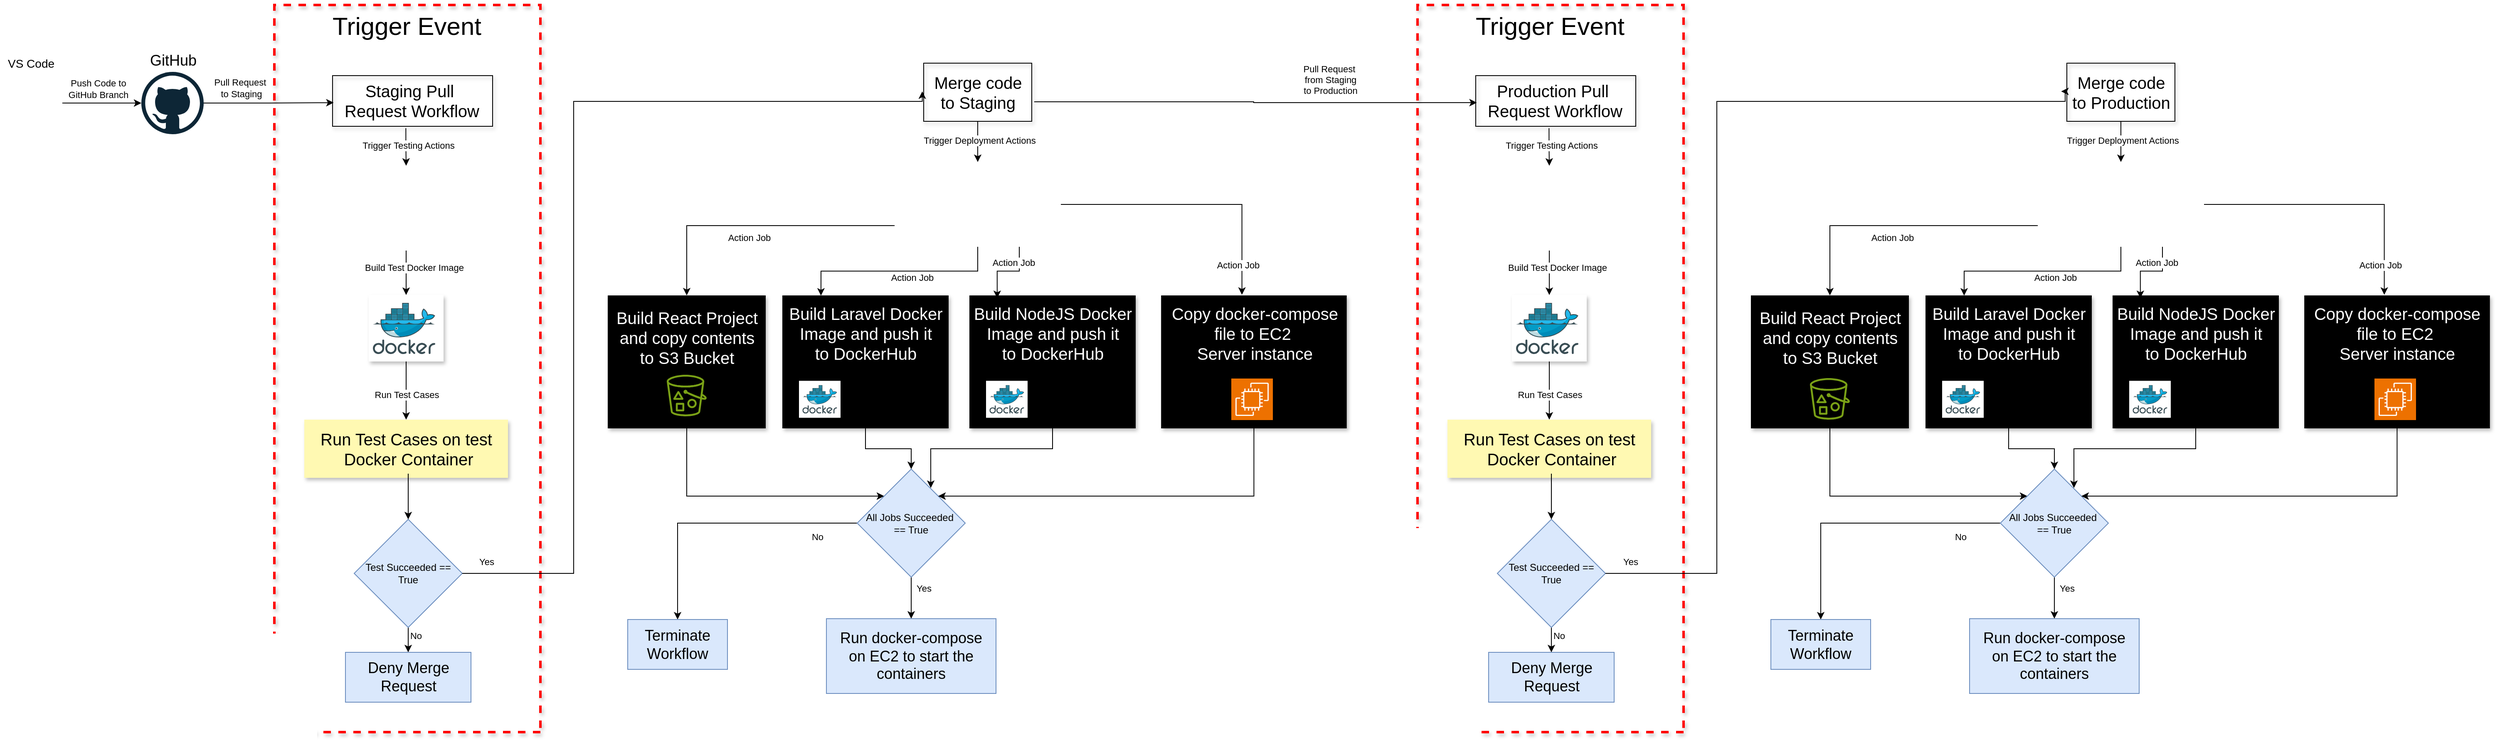 <mxfile version="27.0.6">
  <diagram name="Page-1" id="Oj01_pTs2y09hAbmGGUd">
    <mxGraphModel dx="1743" dy="1370" grid="1" gridSize="10" guides="1" tooltips="1" connect="1" arrows="1" fold="1" page="1" pageScale="1" pageWidth="827" pageHeight="1169" math="0" shadow="0">
      <root>
        <mxCell id="0" />
        <mxCell id="1" parent="0" />
        <mxCell id="J43Ak95sSONfjqw4Iuui-248" value="" style="shape=note;whiteSpace=wrap;html=1;backgroundOutline=1;fontColor=#000000;darkOpacity=0.05;fillColor=none;strokeColor=light-dark(#FF0000,#FFBB1C);fillStyle=solid;direction=west;gradientDirection=north;gradientColor=none;shadow=1;size=0;pointerEvents=1;dashed=1;strokeWidth=3;" vertex="1" parent="1">
          <mxGeometry x="1180" y="50" width="320" height="875" as="geometry" />
        </mxCell>
        <mxCell id="J43Ak95sSONfjqw4Iuui-9" style="edgeStyle=orthogonalEdgeStyle;rounded=0;orthogonalLoop=1;jettySize=auto;html=1;exitX=1;exitY=0.5;exitDx=0;exitDy=0;" edge="1" parent="1" source="J43Ak95sSONfjqw4Iuui-81" target="J43Ak95sSONfjqw4Iuui-331">
          <mxGeometry relative="1" as="geometry">
            <mxPoint x="925" y="168.026" as="sourcePoint" />
            <mxPoint x="1010" y="170" as="targetPoint" />
          </mxGeometry>
        </mxCell>
        <mxCell id="J43Ak95sSONfjqw4Iuui-10" value="Push Code to&lt;div&gt;GitHub Branch&lt;/div&gt;" style="edgeLabel;html=1;align=center;verticalAlign=middle;resizable=0;points=[];labelBackgroundColor=default;" vertex="1" connectable="0" parent="J43Ak95sSONfjqw4Iuui-9">
          <mxGeometry x="-0.103" relative="1" as="geometry">
            <mxPoint y="-17" as="offset" />
          </mxGeometry>
        </mxCell>
        <mxCell id="J43Ak95sSONfjqw4Iuui-88" style="edgeStyle=orthogonalEdgeStyle;rounded=0;orthogonalLoop=1;jettySize=auto;html=1;entryX=0.5;entryY=0;entryDx=0;entryDy=0;exitX=0.464;exitY=1.055;exitDx=0;exitDy=0;exitPerimeter=0;" edge="1" parent="1" source="J43Ak95sSONfjqw4Iuui-107" target="J43Ak95sSONfjqw4Iuui-84">
          <mxGeometry relative="1" as="geometry">
            <mxPoint x="1553" y="220" as="sourcePoint" />
          </mxGeometry>
        </mxCell>
        <mxCell id="J43Ak95sSONfjqw4Iuui-90" value="Trigger Testing Actions" style="edgeLabel;html=1;align=center;verticalAlign=middle;resizable=0;points=[];labelBackgroundColor=default;" vertex="1" connectable="0" parent="J43Ak95sSONfjqw4Iuui-88">
          <mxGeometry x="-0.072" y="2" relative="1" as="geometry">
            <mxPoint as="offset" />
          </mxGeometry>
        </mxCell>
        <mxCell id="J43Ak95sSONfjqw4Iuui-17" style="edgeStyle=orthogonalEdgeStyle;rounded=0;orthogonalLoop=1;jettySize=auto;html=1;entryX=0.007;entryY=0.542;entryDx=0;entryDy=0;entryPerimeter=0;" edge="1" parent="1" source="J43Ak95sSONfjqw4Iuui-331" target="J43Ak95sSONfjqw4Iuui-107">
          <mxGeometry relative="1" as="geometry">
            <mxPoint x="1095" y="168" as="sourcePoint" />
            <mxPoint x="1270" y="168" as="targetPoint" />
          </mxGeometry>
        </mxCell>
        <mxCell id="J43Ak95sSONfjqw4Iuui-18" value="Pull Request&amp;nbsp;&lt;div&gt;to Staging&lt;/div&gt;" style="edgeLabel;html=1;align=center;verticalAlign=middle;resizable=0;points=[];labelBackgroundColor=default;" vertex="1" connectable="0" parent="J43Ak95sSONfjqw4Iuui-17">
          <mxGeometry x="-0.116" relative="1" as="geometry">
            <mxPoint x="-25" y="-18" as="offset" />
          </mxGeometry>
        </mxCell>
        <mxCell id="J43Ak95sSONfjqw4Iuui-81" value="VS Code" style="shape=image;verticalLabelPosition=top;labelBackgroundColor=none;verticalAlign=bottom;aspect=fixed;imageAspect=0;image=https://raw.githubusercontent.com/dhanishgajjar/vscode-icons/master/png/default_dark.png;fontSize=14;labelPosition=center;align=center;" vertex="1" parent="1">
          <mxGeometry x="850" y="130.5" width="75" height="75" as="geometry" />
        </mxCell>
        <mxCell id="J43Ak95sSONfjqw4Iuui-84" value="" style="shape=image;verticalLabelPosition=bottom;labelBackgroundColor=default;verticalAlign=top;aspect=fixed;imageAspect=0;image=https://techworm.net/programming/wp-content/uploads/2018/10/github-actions.jpg;" vertex="1" parent="1">
          <mxGeometry x="1238.5" y="243.45" width="200" height="102" as="geometry" />
        </mxCell>
        <mxCell id="J43Ak95sSONfjqw4Iuui-92" value="" style="group" vertex="1" connectable="0" parent="1">
          <mxGeometry x="1293.5" y="399" width="90" height="80" as="geometry" />
        </mxCell>
        <mxCell id="J43Ak95sSONfjqw4Iuui-91" value="" style="shape=note;whiteSpace=wrap;html=1;backgroundOutline=1;fontColor=#000000;darkOpacity=0.05;fillColor=light-dark(#FFFFFF,#FFFFFF);strokeColor=none;fillStyle=solid;direction=west;gradientDirection=north;gradientColor=none;shadow=1;size=0;pointerEvents=1;" vertex="1" parent="J43Ak95sSONfjqw4Iuui-92">
          <mxGeometry width="90" height="80" as="geometry" />
        </mxCell>
        <mxCell id="J43Ak95sSONfjqw4Iuui-86" value="" style="image;sketch=0;aspect=fixed;html=1;points=[];align=center;fontSize=12;image=img/lib/mscae/Docker.svg;" vertex="1" parent="J43Ak95sSONfjqw4Iuui-92">
          <mxGeometry x="5.0" y="9.5" width="75" height="61.5" as="geometry" />
        </mxCell>
        <mxCell id="J43Ak95sSONfjqw4Iuui-93" style="edgeStyle=orthogonalEdgeStyle;rounded=0;orthogonalLoop=1;jettySize=auto;html=1;entryX=0.5;entryY=1;entryDx=0;entryDy=0;entryPerimeter=0;" edge="1" parent="1" source="J43Ak95sSONfjqw4Iuui-84" target="J43Ak95sSONfjqw4Iuui-91">
          <mxGeometry relative="1" as="geometry" />
        </mxCell>
        <mxCell id="J43Ak95sSONfjqw4Iuui-94" value="Build Test Docker Image" style="edgeLabel;html=1;align=center;verticalAlign=middle;resizable=0;points=[];labelBackgroundColor=default;" vertex="1" connectable="0" parent="J43Ak95sSONfjqw4Iuui-93">
          <mxGeometry x="-0.251" y="-2" relative="1" as="geometry">
            <mxPoint x="11" as="offset" />
          </mxGeometry>
        </mxCell>
        <mxCell id="J43Ak95sSONfjqw4Iuui-97" value="" style="group" vertex="1" connectable="0" parent="1">
          <mxGeometry x="1216" y="549" width="245" height="70" as="geometry" />
        </mxCell>
        <mxCell id="J43Ak95sSONfjqw4Iuui-95" value="" style="shape=note;whiteSpace=wrap;html=1;backgroundOutline=1;fontColor=#000000;darkOpacity=0.05;fillColor=light-dark(#FFF9B2,#000000);strokeColor=none;fillStyle=solid;direction=west;gradientDirection=north;gradientColor=none;shadow=1;size=0;pointerEvents=1;" vertex="1" parent="J43Ak95sSONfjqw4Iuui-97">
          <mxGeometry width="245" height="70" as="geometry" />
        </mxCell>
        <mxCell id="J43Ak95sSONfjqw4Iuui-96" value="&lt;span style=&quot;font-size: 20px;&quot;&gt;Run Test Cases o&lt;/span&gt;&lt;span style=&quot;font-size: 20px; background-color: transparent; color: light-dark(rgb(0, 0, 0), rgb(255, 255, 255));&quot;&gt;n test&amp;nbsp;&lt;/span&gt;&lt;div&gt;&lt;span style=&quot;font-size: 20px; background-color: transparent; color: light-dark(rgb(0, 0, 0), rgb(255, 255, 255));&quot;&gt;Docker Container&lt;/span&gt;&lt;/div&gt;" style="text;html=1;align=center;verticalAlign=middle;resizable=0;points=[];autosize=1;strokeColor=none;fillColor=none;" vertex="1" parent="J43Ak95sSONfjqw4Iuui-97">
          <mxGeometry x="5" y="5" width="240" height="60" as="geometry" />
        </mxCell>
        <mxCell id="J43Ak95sSONfjqw4Iuui-99" style="edgeStyle=orthogonalEdgeStyle;rounded=0;orthogonalLoop=1;jettySize=auto;html=1;exitX=0;exitY=0;exitDx=45;exitDy=0;exitPerimeter=0;entryX=0.5;entryY=1;entryDx=0;entryDy=0;entryPerimeter=0;" edge="1" parent="1" source="J43Ak95sSONfjqw4Iuui-91" target="J43Ak95sSONfjqw4Iuui-95">
          <mxGeometry relative="1" as="geometry" />
        </mxCell>
        <mxCell id="J43Ak95sSONfjqw4Iuui-100" value="Run Test Cases" style="edgeLabel;html=1;align=center;verticalAlign=middle;resizable=0;points=[];labelBackgroundColor=default;" vertex="1" connectable="0" parent="J43Ak95sSONfjqw4Iuui-99">
          <mxGeometry x="-0.179" y="-1" relative="1" as="geometry">
            <mxPoint x="1" y="11" as="offset" />
          </mxGeometry>
        </mxCell>
        <mxCell id="J43Ak95sSONfjqw4Iuui-111" value="" style="edgeStyle=orthogonalEdgeStyle;rounded=0;orthogonalLoop=1;jettySize=auto;html=1;" edge="1" parent="1" source="J43Ak95sSONfjqw4Iuui-101" target="J43Ak95sSONfjqw4Iuui-110">
          <mxGeometry relative="1" as="geometry" />
        </mxCell>
        <mxCell id="J43Ak95sSONfjqw4Iuui-112" value="No" style="edgeLabel;html=1;align=center;verticalAlign=middle;resizable=0;points=[];" vertex="1" connectable="0" parent="J43Ak95sSONfjqw4Iuui-111">
          <mxGeometry x="-0.028" y="1" relative="1" as="geometry">
            <mxPoint x="10" y="-6" as="offset" />
          </mxGeometry>
        </mxCell>
        <mxCell id="J43Ak95sSONfjqw4Iuui-101" value="&lt;font style=&quot;font-size: 12px;&quot;&gt;Test Succeeded == True&lt;/font&gt;" style="rhombus;whiteSpace=wrap;html=1;fillColor=#dae8fc;strokeColor=#6c8ebf;" vertex="1" parent="1">
          <mxGeometry x="1276.0" y="669" width="130" height="130" as="geometry" />
        </mxCell>
        <mxCell id="J43Ak95sSONfjqw4Iuui-104" value="" style="group" vertex="1" connectable="0" parent="1">
          <mxGeometry x="1961" y="120" width="130" height="70" as="geometry" />
        </mxCell>
        <mxCell id="J43Ak95sSONfjqw4Iuui-14" value="" style="shape=note;whiteSpace=wrap;html=1;backgroundOutline=1;darkOpacity=0.05;fillStyle=solid;direction=west;gradientDirection=north;shadow=1;size=0;pointerEvents=1;fillColor=none;" vertex="1" parent="J43Ak95sSONfjqw4Iuui-104">
          <mxGeometry width="130" height="70" as="geometry" />
        </mxCell>
        <mxCell id="J43Ak95sSONfjqw4Iuui-16" value="&lt;font style=&quot;font-size: 20px;&quot;&gt;Merge code&lt;/font&gt;&lt;div&gt;&lt;font style=&quot;font-size: 20px;&quot;&gt;to Staging&lt;/font&gt;&lt;/div&gt;" style="text;html=1;align=center;verticalAlign=middle;resizable=0;points=[];autosize=1;strokeColor=none;fillColor=none;" vertex="1" parent="J43Ak95sSONfjqw4Iuui-104">
          <mxGeometry y="5" width="130" height="60" as="geometry" />
        </mxCell>
        <mxCell id="J43Ak95sSONfjqw4Iuui-108" value="" style="group" vertex="1" connectable="0" parent="1">
          <mxGeometry x="1250" y="135.01" width="192.5" height="60.99" as="geometry" />
        </mxCell>
        <mxCell id="J43Ak95sSONfjqw4Iuui-106" value="" style="shape=note;whiteSpace=wrap;html=1;backgroundOutline=1;darkOpacity=0.05;fillStyle=solid;direction=west;gradientDirection=north;shadow=1;size=0;pointerEvents=1;fillColor=none;" vertex="1" parent="J43Ak95sSONfjqw4Iuui-108">
          <mxGeometry width="192.5" height="60.99" as="geometry" />
        </mxCell>
        <mxCell id="J43Ak95sSONfjqw4Iuui-107" value="&lt;span style=&quot;font-size: 20px;&quot;&gt;Staging Pull&amp;nbsp;&lt;/span&gt;&lt;div&gt;&lt;span style=&quot;font-size: 20px;&quot;&gt;Request&amp;nbsp;&lt;/span&gt;&lt;span style=&quot;font-size: 20px; background-color: transparent; color: light-dark(rgb(0, 0, 0), rgb(255, 255, 255));&quot;&gt;Workflow&lt;/span&gt;&lt;/div&gt;" style="text;html=1;align=center;verticalAlign=middle;resizable=0;points=[];autosize=1;strokeColor=none;fillColor=none;" vertex="1" parent="J43Ak95sSONfjqw4Iuui-108">
          <mxGeometry y="2.842e-14" width="190" height="60" as="geometry" />
        </mxCell>
        <mxCell id="J43Ak95sSONfjqw4Iuui-109" style="edgeStyle=orthogonalEdgeStyle;rounded=0;orthogonalLoop=1;jettySize=auto;html=1;entryX=0.5;entryY=0;entryDx=0;entryDy=0;" edge="1" parent="1" source="J43Ak95sSONfjqw4Iuui-96" target="J43Ak95sSONfjqw4Iuui-101">
          <mxGeometry relative="1" as="geometry" />
        </mxCell>
        <mxCell id="J43Ak95sSONfjqw4Iuui-110" value="&lt;font style=&quot;font-size: 18px;&quot;&gt;Deny Merge Request&lt;/font&gt;" style="whiteSpace=wrap;html=1;fillColor=#dae8fc;strokeColor=#6c8ebf;" vertex="1" parent="1">
          <mxGeometry x="1265.5" y="829" width="151" height="60" as="geometry" />
        </mxCell>
        <mxCell id="J43Ak95sSONfjqw4Iuui-113" style="edgeStyle=orthogonalEdgeStyle;rounded=0;orthogonalLoop=1;jettySize=auto;html=1;exitX=1;exitY=0.5;exitDx=0;exitDy=0;entryX=-0.013;entryY=0.483;entryDx=0;entryDy=0;entryPerimeter=0;" edge="1" parent="1" source="J43Ak95sSONfjqw4Iuui-101" target="J43Ak95sSONfjqw4Iuui-16">
          <mxGeometry relative="1" as="geometry">
            <mxPoint x="1670" y="162" as="targetPoint" />
            <Array as="points">
              <mxPoint x="1540" y="734" />
              <mxPoint x="1540" y="166" />
              <mxPoint x="1959" y="166" />
            </Array>
          </mxGeometry>
        </mxCell>
        <mxCell id="J43Ak95sSONfjqw4Iuui-114" value="Yes" style="edgeLabel;html=1;align=center;verticalAlign=middle;resizable=0;points=[];" vertex="1" connectable="0" parent="J43Ak95sSONfjqw4Iuui-113">
          <mxGeometry x="-0.873" relative="1" as="geometry">
            <mxPoint x="-43" y="-14" as="offset" />
          </mxGeometry>
        </mxCell>
        <mxCell id="J43Ak95sSONfjqw4Iuui-132" style="edgeStyle=orthogonalEdgeStyle;rounded=0;orthogonalLoop=1;jettySize=auto;html=1;exitX=0.5;exitY=1;exitDx=0;exitDy=0;entryX=0.245;entryY=0.003;entryDx=0;entryDy=0;entryPerimeter=0;" edge="1" parent="1" source="J43Ak95sSONfjqw4Iuui-115" target="J43Ak95sSONfjqw4Iuui-130">
          <mxGeometry relative="1" as="geometry">
            <mxPoint x="1841" y="379.5" as="targetPoint" />
          </mxGeometry>
        </mxCell>
        <mxCell id="J43Ak95sSONfjqw4Iuui-134" value="Action Job" style="edgeLabel;html=1;align=center;verticalAlign=middle;resizable=0;points=[];" vertex="1" connectable="0" parent="J43Ak95sSONfjqw4Iuui-132">
          <mxGeometry x="-0.467" y="2" relative="1" as="geometry">
            <mxPoint x="-43" y="5" as="offset" />
          </mxGeometry>
        </mxCell>
        <mxCell id="J43Ak95sSONfjqw4Iuui-151" style="edgeStyle=orthogonalEdgeStyle;rounded=0;orthogonalLoop=1;jettySize=auto;html=1;exitX=1;exitY=0.5;exitDx=0;exitDy=0;entryX=0.431;entryY=-0.008;entryDx=0;entryDy=0;entryPerimeter=0;" edge="1" parent="1" source="J43Ak95sSONfjqw4Iuui-115" target="J43Ak95sSONfjqw4Iuui-149">
          <mxGeometry relative="1" as="geometry">
            <mxPoint x="2321" y="379.5" as="targetPoint" />
          </mxGeometry>
        </mxCell>
        <mxCell id="J43Ak95sSONfjqw4Iuui-155" value="Action Job" style="edgeLabel;html=1;align=center;verticalAlign=middle;resizable=0;points=[];" vertex="1" connectable="0" parent="J43Ak95sSONfjqw4Iuui-151">
          <mxGeometry x="0.731" relative="1" as="geometry">
            <mxPoint x="-5" y="8" as="offset" />
          </mxGeometry>
        </mxCell>
        <mxCell id="J43Ak95sSONfjqw4Iuui-115" value="" style="shape=image;verticalLabelPosition=bottom;labelBackgroundColor=default;verticalAlign=top;aspect=fixed;imageAspect=0;image=https://techworm.net/programming/wp-content/uploads/2018/10/github-actions.jpg;" vertex="1" parent="1">
          <mxGeometry x="1926" y="238.95" width="200" height="102" as="geometry" />
        </mxCell>
        <mxCell id="J43Ak95sSONfjqw4Iuui-116" style="edgeStyle=orthogonalEdgeStyle;rounded=0;orthogonalLoop=1;jettySize=auto;html=1;entryX=0.5;entryY=0;entryDx=0;entryDy=0;exitX=0;exitY=0;exitDx=65;exitDy=0;exitPerimeter=0;" edge="1" parent="1" source="J43Ak95sSONfjqw4Iuui-14" target="J43Ak95sSONfjqw4Iuui-115">
          <mxGeometry relative="1" as="geometry">
            <mxPoint x="1545" y="203.5" as="sourcePoint" />
            <mxPoint x="1546" y="248.5" as="targetPoint" />
          </mxGeometry>
        </mxCell>
        <mxCell id="J43Ak95sSONfjqw4Iuui-117" value="Trigger Deployment Actions" style="edgeLabel;html=1;align=center;verticalAlign=middle;resizable=0;points=[];labelBackgroundColor=default;" vertex="1" connectable="0" parent="J43Ak95sSONfjqw4Iuui-116">
          <mxGeometry x="-0.072" y="2" relative="1" as="geometry">
            <mxPoint as="offset" />
          </mxGeometry>
        </mxCell>
        <mxCell id="J43Ak95sSONfjqw4Iuui-163" style="edgeStyle=orthogonalEdgeStyle;rounded=0;orthogonalLoop=1;jettySize=auto;html=1;exitX=0;exitY=0;exitDx=95;exitDy=0;exitPerimeter=0;entryX=0;entryY=0;entryDx=0;entryDy=0;" edge="1" parent="1" source="J43Ak95sSONfjqw4Iuui-122" target="J43Ak95sSONfjqw4Iuui-158">
          <mxGeometry relative="1" as="geometry">
            <mxPoint x="1649.5" y="569.5" as="sourcePoint" />
            <mxPoint x="1887.0" y="651" as="targetPoint" />
            <Array as="points">
              <mxPoint x="1676" y="641.5" />
            </Array>
          </mxGeometry>
        </mxCell>
        <mxCell id="J43Ak95sSONfjqw4Iuui-122" value="" style="shape=note;whiteSpace=wrap;html=1;backgroundOutline=1;fontColor=#000000;darkOpacity=0.05;fillColor=light-dark(#000000,#000000);strokeColor=none;fillStyle=solid;direction=west;gradientDirection=north;gradientColor=none;shadow=1;size=0;pointerEvents=1;" vertex="1" parent="1">
          <mxGeometry x="1581" y="399.5" width="190" height="160" as="geometry" />
        </mxCell>
        <mxCell id="J43Ak95sSONfjqw4Iuui-123" value="&lt;span style=&quot;font-size: 20px;&quot;&gt;Build React Project&lt;/span&gt;&lt;div&gt;&lt;span style=&quot;font-size: 20px;&quot;&gt;and copy contents&lt;/span&gt;&lt;/div&gt;&lt;div&gt;&lt;span style=&quot;font-size: 20px;&quot;&gt;to S3 Bucket&lt;/span&gt;&lt;/div&gt;" style="text;html=1;align=center;verticalAlign=middle;resizable=0;points=[];autosize=1;strokeColor=none;fillColor=none;fontColor=light-dark(#FFFFFF,#FFFFFF);" vertex="1" parent="1">
          <mxGeometry x="1581.001" y="405" width="190" height="90" as="geometry" />
        </mxCell>
        <mxCell id="J43Ak95sSONfjqw4Iuui-126" style="edgeStyle=orthogonalEdgeStyle;rounded=0;orthogonalLoop=1;jettySize=auto;html=1;exitX=0;exitY=0.75;exitDx=0;exitDy=0;entryX=0.5;entryY=1;entryDx=0;entryDy=0;entryPerimeter=0;" edge="1" parent="1" source="J43Ak95sSONfjqw4Iuui-115" target="J43Ak95sSONfjqw4Iuui-122">
          <mxGeometry relative="1" as="geometry" />
        </mxCell>
        <mxCell id="J43Ak95sSONfjqw4Iuui-127" value="Action Job" style="edgeLabel;html=1;align=center;verticalAlign=middle;resizable=0;points=[];" vertex="1" connectable="0" parent="J43Ak95sSONfjqw4Iuui-126">
          <mxGeometry x="0.233" y="3" relative="1" as="geometry">
            <mxPoint x="31" y="11" as="offset" />
          </mxGeometry>
        </mxCell>
        <mxCell id="J43Ak95sSONfjqw4Iuui-133" value="" style="group" vertex="1" connectable="0" parent="1">
          <mxGeometry x="1786.001" y="399.5" width="210" height="160" as="geometry" />
        </mxCell>
        <mxCell id="J43Ak95sSONfjqw4Iuui-128" value="" style="shape=note;whiteSpace=wrap;html=1;backgroundOutline=1;fontColor=#000000;darkOpacity=0.05;fillColor=light-dark(#000000,#000000);strokeColor=none;fillStyle=solid;direction=west;gradientDirection=north;gradientColor=none;shadow=1;size=0;pointerEvents=1;" vertex="1" parent="J43Ak95sSONfjqw4Iuui-133">
          <mxGeometry x="4.999" width="200" height="160" as="geometry" />
        </mxCell>
        <mxCell id="J43Ak95sSONfjqw4Iuui-129" value="" style="group;aspect=fixed;" vertex="1" connectable="0" parent="J43Ak95sSONfjqw4Iuui-133">
          <mxGeometry x="24.999" y="102.78" width="50" height="44.44" as="geometry" />
        </mxCell>
        <mxCell id="J43Ak95sSONfjqw4Iuui-119" value="" style="shape=note;whiteSpace=wrap;html=1;backgroundOutline=1;fontColor=#000000;darkOpacity=0.05;fillColor=light-dark(#FFFFFF,#FFFFFF);strokeColor=none;fillStyle=solid;direction=west;gradientDirection=north;gradientColor=none;shadow=1;size=0;pointerEvents=1;aspect=fixed;" vertex="1" parent="J43Ak95sSONfjqw4Iuui-129">
          <mxGeometry width="49.998" height="44.44" as="geometry" />
        </mxCell>
        <mxCell id="J43Ak95sSONfjqw4Iuui-120" value="" style="image;sketch=0;aspect=fixed;html=1;points=[];align=center;fontSize=12;image=img/lib/mscae/Docker.svg;" vertex="1" parent="J43Ak95sSONfjqw4Iuui-129">
          <mxGeometry x="4.167" y="5.141" width="41.665" height="34.165" as="geometry" />
        </mxCell>
        <mxCell id="J43Ak95sSONfjqw4Iuui-130" value="&lt;span style=&quot;font-size: 20px;&quot;&gt;Build Laravel Docker&lt;/span&gt;&lt;div&gt;&lt;span style=&quot;font-size: 20px;&quot;&gt;Image and push it&lt;/span&gt;&lt;/div&gt;&lt;div&gt;&lt;span style=&quot;font-size: 20px;&quot;&gt;to DockerHub&lt;/span&gt;&lt;/div&gt;" style="text;html=1;align=center;verticalAlign=middle;resizable=0;points=[];autosize=1;strokeColor=none;fillColor=none;fontColor=light-dark(#FFFFFF,#FFFFFF);" vertex="1" parent="J43Ak95sSONfjqw4Iuui-133">
          <mxGeometry width="210" height="90" as="geometry" />
        </mxCell>
        <mxCell id="J43Ak95sSONfjqw4Iuui-131" value="" style="shape=image;verticalLabelPosition=bottom;labelBackgroundColor=default;verticalAlign=top;aspect=fixed;imageAspect=0;image=https://i.morioh.com/200611/8875019c.jpg;" vertex="1" parent="J43Ak95sSONfjqw4Iuui-133">
          <mxGeometry x="114.999" y="105.59" width="75" height="41.63" as="geometry" />
        </mxCell>
        <mxCell id="J43Ak95sSONfjqw4Iuui-135" value="" style="group" vertex="1" connectable="0" parent="1">
          <mxGeometry x="2011.001" y="399.5" width="210" height="160" as="geometry" />
        </mxCell>
        <mxCell id="J43Ak95sSONfjqw4Iuui-136" value="" style="shape=note;whiteSpace=wrap;html=1;backgroundOutline=1;fontColor=#000000;darkOpacity=0.05;fillColor=light-dark(#000000,#000000);strokeColor=none;fillStyle=solid;direction=west;gradientDirection=north;gradientColor=none;shadow=1;size=0;pointerEvents=1;" vertex="1" parent="J43Ak95sSONfjqw4Iuui-135">
          <mxGeometry x="4.999" width="200" height="160" as="geometry" />
        </mxCell>
        <mxCell id="J43Ak95sSONfjqw4Iuui-137" value="" style="group;aspect=fixed;" vertex="1" connectable="0" parent="J43Ak95sSONfjqw4Iuui-135">
          <mxGeometry x="24.999" y="102.78" width="50" height="44.44" as="geometry" />
        </mxCell>
        <mxCell id="J43Ak95sSONfjqw4Iuui-138" value="" style="shape=note;whiteSpace=wrap;html=1;backgroundOutline=1;fontColor=#000000;darkOpacity=0.05;fillColor=light-dark(#FFFFFF,#FFFFFF);strokeColor=none;fillStyle=solid;direction=west;gradientDirection=north;gradientColor=none;shadow=1;size=0;pointerEvents=1;aspect=fixed;" vertex="1" parent="J43Ak95sSONfjqw4Iuui-137">
          <mxGeometry width="49.998" height="44.44" as="geometry" />
        </mxCell>
        <mxCell id="J43Ak95sSONfjqw4Iuui-139" value="" style="image;sketch=0;aspect=fixed;html=1;points=[];align=center;fontSize=12;image=img/lib/mscae/Docker.svg;" vertex="1" parent="J43Ak95sSONfjqw4Iuui-137">
          <mxGeometry x="4.167" y="5.141" width="41.665" height="34.165" as="geometry" />
        </mxCell>
        <mxCell id="J43Ak95sSONfjqw4Iuui-140" value="&lt;span style=&quot;font-size: 20px;&quot;&gt;Build NodeJS Docker&lt;/span&gt;&lt;div&gt;&lt;span style=&quot;font-size: 20px;&quot;&gt;Image and push it&lt;/span&gt;&lt;/div&gt;&lt;div&gt;&lt;span style=&quot;font-size: 20px;&quot;&gt;to DockerHub&lt;/span&gt;&lt;/div&gt;" style="text;html=1;align=center;verticalAlign=middle;resizable=0;points=[];autosize=1;strokeColor=none;fillColor=none;fontColor=light-dark(#FFFFFF,#FFFFFF);" vertex="1" parent="J43Ak95sSONfjqw4Iuui-135">
          <mxGeometry width="210" height="90" as="geometry" />
        </mxCell>
        <mxCell id="J43Ak95sSONfjqw4Iuui-141" value="" style="shape=image;verticalLabelPosition=bottom;labelBackgroundColor=default;verticalAlign=top;aspect=fixed;imageAspect=0;image=https://i.morioh.com/200611/8875019c.jpg;" vertex="1" parent="J43Ak95sSONfjqw4Iuui-135">
          <mxGeometry x="114.999" y="105.59" width="75" height="41.63" as="geometry" />
        </mxCell>
        <mxCell id="J43Ak95sSONfjqw4Iuui-142" style="edgeStyle=orthogonalEdgeStyle;rounded=0;orthogonalLoop=1;jettySize=auto;html=1;exitX=0.75;exitY=1;exitDx=0;exitDy=0;entryX=0.183;entryY=0.036;entryDx=0;entryDy=0;entryPerimeter=0;" edge="1" parent="1" source="J43Ak95sSONfjqw4Iuui-115" target="J43Ak95sSONfjqw4Iuui-140">
          <mxGeometry relative="1" as="geometry" />
        </mxCell>
        <mxCell id="J43Ak95sSONfjqw4Iuui-143" value="Action Job" style="edgeLabel;html=1;align=center;verticalAlign=middle;resizable=0;points=[];" vertex="1" connectable="0" parent="J43Ak95sSONfjqw4Iuui-142">
          <mxGeometry x="-0.251" y="1" relative="1" as="geometry">
            <mxPoint x="-4" y="-12" as="offset" />
          </mxGeometry>
        </mxCell>
        <mxCell id="J43Ak95sSONfjqw4Iuui-144" value="" style="group" vertex="1" connectable="0" parent="1">
          <mxGeometry x="2241" y="399.5" width="240" height="160" as="geometry" />
        </mxCell>
        <mxCell id="J43Ak95sSONfjqw4Iuui-145" value="" style="shape=note;whiteSpace=wrap;html=1;backgroundOutline=1;fontColor=#000000;darkOpacity=0.05;fillColor=light-dark(#000000,#000000);strokeColor=none;fillStyle=solid;direction=west;gradientDirection=north;gradientColor=none;shadow=1;size=0;pointerEvents=1;" vertex="1" parent="J43Ak95sSONfjqw4Iuui-144">
          <mxGeometry x="5.58" width="223.256" height="160" as="geometry" />
        </mxCell>
        <mxCell id="J43Ak95sSONfjqw4Iuui-149" value="&lt;span style=&quot;font-size: 20px;&quot;&gt;Copy docker-compose&lt;/span&gt;&lt;div&gt;&lt;span style=&quot;font-size: 20px;&quot;&gt;file to EC2&amp;nbsp;&lt;/span&gt;&lt;/div&gt;&lt;div&gt;&lt;span style=&quot;font-size: 20px;&quot;&gt;Server instance&lt;/span&gt;&lt;/div&gt;" style="text;html=1;align=center;verticalAlign=middle;resizable=0;points=[];autosize=1;strokeColor=none;fillColor=none;fontColor=light-dark(#FFFFFF,#FFFFFF);" vertex="1" parent="J43Ak95sSONfjqw4Iuui-144">
          <mxGeometry x="7.999" width="220" height="90" as="geometry" />
        </mxCell>
        <mxCell id="J43Ak95sSONfjqw4Iuui-152" value="" style="sketch=0;points=[[0,0,0],[0.25,0,0],[0.5,0,0],[0.75,0,0],[1,0,0],[0,1,0],[0.25,1,0],[0.5,1,0],[0.75,1,0],[1,1,0],[0,0.25,0],[0,0.5,0],[0,0.75,0],[1,0.25,0],[1,0.5,0],[1,0.75,0]];outlineConnect=0;fontColor=#232F3E;fillColor=#ED7100;strokeColor=#ffffff;dashed=0;verticalLabelPosition=bottom;verticalAlign=top;align=center;html=1;fontSize=12;fontStyle=0;aspect=fixed;shape=mxgraph.aws4.resourceIcon;resIcon=mxgraph.aws4.ec2;" vertex="1" parent="J43Ak95sSONfjqw4Iuui-144">
          <mxGeometry x="90" y="100" width="50" height="50" as="geometry" />
        </mxCell>
        <mxCell id="J43Ak95sSONfjqw4Iuui-167" value="" style="edgeStyle=orthogonalEdgeStyle;rounded=0;orthogonalLoop=1;jettySize=auto;html=1;" edge="1" parent="1" source="J43Ak95sSONfjqw4Iuui-158" target="J43Ak95sSONfjqw4Iuui-166">
          <mxGeometry relative="1" as="geometry" />
        </mxCell>
        <mxCell id="J43Ak95sSONfjqw4Iuui-168" value="Yes" style="edgeLabel;html=1;align=center;verticalAlign=middle;resizable=0;points=[];" vertex="1" connectable="0" parent="J43Ak95sSONfjqw4Iuui-167">
          <mxGeometry x="-0.378" y="-3" relative="1" as="geometry">
            <mxPoint x="18" y="-2" as="offset" />
          </mxGeometry>
        </mxCell>
        <mxCell id="J43Ak95sSONfjqw4Iuui-170" value="" style="edgeStyle=orthogonalEdgeStyle;rounded=0;orthogonalLoop=1;jettySize=auto;html=1;" edge="1" parent="1" source="J43Ak95sSONfjqw4Iuui-158" target="J43Ak95sSONfjqw4Iuui-169">
          <mxGeometry relative="1" as="geometry" />
        </mxCell>
        <mxCell id="J43Ak95sSONfjqw4Iuui-171" value="No" style="edgeLabel;html=1;align=center;verticalAlign=middle;resizable=0;points=[];" vertex="1" connectable="0" parent="J43Ak95sSONfjqw4Iuui-170">
          <mxGeometry x="-0.129" y="-3" relative="1" as="geometry">
            <mxPoint x="96" y="19" as="offset" />
          </mxGeometry>
        </mxCell>
        <mxCell id="J43Ak95sSONfjqw4Iuui-158" value="&lt;font style=&quot;font-size: 12px;&quot;&gt;All Jobs Succeeded&amp;nbsp;&lt;/font&gt;&lt;div&gt;&lt;font style=&quot;font-size: 12px;&quot;&gt;== True&lt;/font&gt;&lt;/div&gt;" style="rhombus;whiteSpace=wrap;html=1;fillColor=#dae8fc;strokeColor=#6c8ebf;" vertex="1" parent="1">
          <mxGeometry x="1881.0" y="608.5" width="130" height="130" as="geometry" />
        </mxCell>
        <mxCell id="J43Ak95sSONfjqw4Iuui-159" style="edgeStyle=orthogonalEdgeStyle;rounded=0;orthogonalLoop=1;jettySize=auto;html=1;exitX=0;exitY=0;exitDx=111.628;exitDy=0;exitPerimeter=0;entryX=1;entryY=0;entryDx=0;entryDy=0;" edge="1" parent="1" source="J43Ak95sSONfjqw4Iuui-145" target="J43Ak95sSONfjqw4Iuui-158">
          <mxGeometry relative="1" as="geometry">
            <Array as="points">
              <mxPoint x="2358" y="641.5" />
            </Array>
          </mxGeometry>
        </mxCell>
        <mxCell id="J43Ak95sSONfjqw4Iuui-160" style="edgeStyle=orthogonalEdgeStyle;rounded=0;orthogonalLoop=1;jettySize=auto;html=1;exitX=0;exitY=0;exitDx=100;exitDy=0;exitPerimeter=0;entryX=0.681;entryY=0.175;entryDx=0;entryDy=0;entryPerimeter=0;" edge="1" parent="1" source="J43Ak95sSONfjqw4Iuui-136" target="J43Ak95sSONfjqw4Iuui-158">
          <mxGeometry relative="1" as="geometry" />
        </mxCell>
        <mxCell id="J43Ak95sSONfjqw4Iuui-161" style="edgeStyle=orthogonalEdgeStyle;rounded=0;orthogonalLoop=1;jettySize=auto;html=1;exitX=0;exitY=0;exitDx=100;exitDy=0;exitPerimeter=0;entryX=0.5;entryY=0;entryDx=0;entryDy=0;" edge="1" parent="1" source="J43Ak95sSONfjqw4Iuui-128" target="J43Ak95sSONfjqw4Iuui-158">
          <mxGeometry relative="1" as="geometry" />
        </mxCell>
        <mxCell id="J43Ak95sSONfjqw4Iuui-166" value="&lt;font style=&quot;font-size: 18px;&quot;&gt;Run docker-compose&lt;/font&gt;&lt;div&gt;&lt;font style=&quot;font-size: 18px;&quot;&gt;on EC2 to start the&lt;/font&gt;&lt;/div&gt;&lt;div&gt;&lt;font style=&quot;font-size: 18px;&quot;&gt;containers&lt;/font&gt;&lt;/div&gt;" style="whiteSpace=wrap;html=1;fillColor=#dae8fc;strokeColor=#6c8ebf;" vertex="1" parent="1">
          <mxGeometry x="1844" y="788.5" width="204" height="90" as="geometry" />
        </mxCell>
        <mxCell id="J43Ak95sSONfjqw4Iuui-169" value="&lt;font style=&quot;font-size: 18px;&quot;&gt;Terminate Workflow&lt;/font&gt;" style="rounded=1;whiteSpace=wrap;html=1;fillColor=#dae8fc;strokeColor=#6c8ebf;arcSize=0;" vertex="1" parent="1">
          <mxGeometry x="1605.0" y="789.5" width="120" height="60" as="geometry" />
        </mxCell>
        <mxCell id="J43Ak95sSONfjqw4Iuui-252" value="&lt;font style=&quot;font-size: 30px;&quot;&gt;Trigger Event&lt;/font&gt;" style="text;html=1;align=center;verticalAlign=middle;resizable=0;points=[];autosize=1;strokeColor=none;fillColor=none;fontColor=light-dark(#000000,#FFBB1C);" vertex="1" parent="1">
          <mxGeometry x="1238.5" y="50" width="200" height="50" as="geometry" />
        </mxCell>
        <mxCell id="J43Ak95sSONfjqw4Iuui-253" value="" style="shape=note;whiteSpace=wrap;html=1;backgroundOutline=1;fontColor=#000000;darkOpacity=0.05;fillColor=none;strokeColor=light-dark(#FF0000,#FFBB1C);fillStyle=solid;direction=west;gradientDirection=north;gradientColor=none;shadow=1;size=0;pointerEvents=1;dashed=1;strokeWidth=3;" vertex="1" parent="1">
          <mxGeometry x="2555" y="50" width="320" height="875" as="geometry" />
        </mxCell>
        <mxCell id="J43Ak95sSONfjqw4Iuui-256" style="edgeStyle=orthogonalEdgeStyle;rounded=0;orthogonalLoop=1;jettySize=auto;html=1;entryX=0.5;entryY=0;entryDx=0;entryDy=0;exitX=0.464;exitY=1.055;exitDx=0;exitDy=0;exitPerimeter=0;" edge="1" source="J43Ak95sSONfjqw4Iuui-281" target="J43Ak95sSONfjqw4Iuui-262" parent="1">
          <mxGeometry relative="1" as="geometry">
            <mxPoint x="2928" y="220" as="sourcePoint" />
          </mxGeometry>
        </mxCell>
        <mxCell id="J43Ak95sSONfjqw4Iuui-257" value="Trigger Testing Actions" style="edgeLabel;html=1;align=center;verticalAlign=middle;resizable=0;points=[];labelBackgroundColor=default;" vertex="1" connectable="0" parent="J43Ak95sSONfjqw4Iuui-256">
          <mxGeometry x="-0.072" y="2" relative="1" as="geometry">
            <mxPoint as="offset" />
          </mxGeometry>
        </mxCell>
        <mxCell id="J43Ak95sSONfjqw4Iuui-258" style="edgeStyle=orthogonalEdgeStyle;rounded=0;orthogonalLoop=1;jettySize=auto;html=1;exitX=1.023;exitY=0.692;exitDx=0;exitDy=0;entryX=0.007;entryY=0.542;entryDx=0;entryDy=0;entryPerimeter=0;exitPerimeter=0;" edge="1" source="J43Ak95sSONfjqw4Iuui-16" target="J43Ak95sSONfjqw4Iuui-281" parent="1">
          <mxGeometry relative="1" as="geometry">
            <mxPoint x="2470" y="168" as="sourcePoint" />
            <mxPoint x="2645" y="168" as="targetPoint" />
          </mxGeometry>
        </mxCell>
        <mxCell id="J43Ak95sSONfjqw4Iuui-259" value="Pull Request&amp;nbsp;&lt;div&gt;from Staging&lt;/div&gt;&lt;div&gt;to Production&lt;/div&gt;" style="edgeLabel;html=1;align=center;verticalAlign=middle;resizable=0;points=[];labelBackgroundColor=default;" vertex="1" connectable="0" parent="J43Ak95sSONfjqw4Iuui-258">
          <mxGeometry x="-0.116" relative="1" as="geometry">
            <mxPoint x="120" y="-27" as="offset" />
          </mxGeometry>
        </mxCell>
        <mxCell id="J43Ak95sSONfjqw4Iuui-262" value="" style="shape=image;verticalLabelPosition=bottom;labelBackgroundColor=default;verticalAlign=top;aspect=fixed;imageAspect=0;image=https://techworm.net/programming/wp-content/uploads/2018/10/github-actions.jpg;" vertex="1" parent="1">
          <mxGeometry x="2613.5" y="243.45" width="200" height="102" as="geometry" />
        </mxCell>
        <mxCell id="J43Ak95sSONfjqw4Iuui-263" value="" style="group" vertex="1" connectable="0" parent="1">
          <mxGeometry x="2668.5" y="399" width="90" height="80" as="geometry" />
        </mxCell>
        <mxCell id="J43Ak95sSONfjqw4Iuui-264" value="" style="shape=note;whiteSpace=wrap;html=1;backgroundOutline=1;fontColor=#000000;darkOpacity=0.05;fillColor=light-dark(#FFFFFF,#FFFFFF);strokeColor=none;fillStyle=solid;direction=west;gradientDirection=north;gradientColor=none;shadow=1;size=0;pointerEvents=1;" vertex="1" parent="J43Ak95sSONfjqw4Iuui-263">
          <mxGeometry width="90" height="80" as="geometry" />
        </mxCell>
        <mxCell id="J43Ak95sSONfjqw4Iuui-265" value="" style="image;sketch=0;aspect=fixed;html=1;points=[];align=center;fontSize=12;image=img/lib/mscae/Docker.svg;" vertex="1" parent="J43Ak95sSONfjqw4Iuui-263">
          <mxGeometry x="5.0" y="9.5" width="75" height="61.5" as="geometry" />
        </mxCell>
        <mxCell id="J43Ak95sSONfjqw4Iuui-266" style="edgeStyle=orthogonalEdgeStyle;rounded=0;orthogonalLoop=1;jettySize=auto;html=1;entryX=0.5;entryY=1;entryDx=0;entryDy=0;entryPerimeter=0;" edge="1" source="J43Ak95sSONfjqw4Iuui-262" target="J43Ak95sSONfjqw4Iuui-264" parent="1">
          <mxGeometry relative="1" as="geometry" />
        </mxCell>
        <mxCell id="J43Ak95sSONfjqw4Iuui-267" value="Build Test Docker Image" style="edgeLabel;html=1;align=center;verticalAlign=middle;resizable=0;points=[];labelBackgroundColor=default;" vertex="1" connectable="0" parent="J43Ak95sSONfjqw4Iuui-266">
          <mxGeometry x="-0.251" y="-2" relative="1" as="geometry">
            <mxPoint x="11" as="offset" />
          </mxGeometry>
        </mxCell>
        <mxCell id="J43Ak95sSONfjqw4Iuui-268" value="" style="group" vertex="1" connectable="0" parent="1">
          <mxGeometry x="2591" y="549" width="245" height="70" as="geometry" />
        </mxCell>
        <mxCell id="J43Ak95sSONfjqw4Iuui-269" value="" style="shape=note;whiteSpace=wrap;html=1;backgroundOutline=1;fontColor=#000000;darkOpacity=0.05;fillColor=light-dark(#FFF9B2,#000000);strokeColor=none;fillStyle=solid;direction=west;gradientDirection=north;gradientColor=none;shadow=1;size=0;pointerEvents=1;" vertex="1" parent="J43Ak95sSONfjqw4Iuui-268">
          <mxGeometry width="245" height="70" as="geometry" />
        </mxCell>
        <mxCell id="J43Ak95sSONfjqw4Iuui-270" value="&lt;span style=&quot;font-size: 20px;&quot;&gt;Run Test Cases o&lt;/span&gt;&lt;span style=&quot;font-size: 20px; background-color: transparent; color: light-dark(rgb(0, 0, 0), rgb(255, 255, 255));&quot;&gt;n test&amp;nbsp;&lt;/span&gt;&lt;div&gt;&lt;span style=&quot;font-size: 20px; background-color: transparent; color: light-dark(rgb(0, 0, 0), rgb(255, 255, 255));&quot;&gt;Docker Container&lt;/span&gt;&lt;/div&gt;" style="text;html=1;align=center;verticalAlign=middle;resizable=0;points=[];autosize=1;strokeColor=none;fillColor=none;" vertex="1" parent="J43Ak95sSONfjqw4Iuui-268">
          <mxGeometry x="5" y="5" width="240" height="60" as="geometry" />
        </mxCell>
        <mxCell id="J43Ak95sSONfjqw4Iuui-271" style="edgeStyle=orthogonalEdgeStyle;rounded=0;orthogonalLoop=1;jettySize=auto;html=1;exitX=0;exitY=0;exitDx=45;exitDy=0;exitPerimeter=0;entryX=0.5;entryY=1;entryDx=0;entryDy=0;entryPerimeter=0;" edge="1" source="J43Ak95sSONfjqw4Iuui-264" target="J43Ak95sSONfjqw4Iuui-269" parent="1">
          <mxGeometry relative="1" as="geometry" />
        </mxCell>
        <mxCell id="J43Ak95sSONfjqw4Iuui-272" value="Run Test Cases" style="edgeLabel;html=1;align=center;verticalAlign=middle;resizable=0;points=[];labelBackgroundColor=default;" vertex="1" connectable="0" parent="J43Ak95sSONfjqw4Iuui-271">
          <mxGeometry x="-0.179" y="-1" relative="1" as="geometry">
            <mxPoint x="1" y="11" as="offset" />
          </mxGeometry>
        </mxCell>
        <mxCell id="J43Ak95sSONfjqw4Iuui-273" value="" style="edgeStyle=orthogonalEdgeStyle;rounded=0;orthogonalLoop=1;jettySize=auto;html=1;" edge="1" source="J43Ak95sSONfjqw4Iuui-275" target="J43Ak95sSONfjqw4Iuui-283" parent="1">
          <mxGeometry relative="1" as="geometry" />
        </mxCell>
        <mxCell id="J43Ak95sSONfjqw4Iuui-274" value="No" style="edgeLabel;html=1;align=center;verticalAlign=middle;resizable=0;points=[];" vertex="1" connectable="0" parent="J43Ak95sSONfjqw4Iuui-273">
          <mxGeometry x="-0.028" y="1" relative="1" as="geometry">
            <mxPoint x="10" y="-6" as="offset" />
          </mxGeometry>
        </mxCell>
        <mxCell id="J43Ak95sSONfjqw4Iuui-275" value="&lt;font style=&quot;font-size: 12px;&quot;&gt;Test Succeeded == True&lt;/font&gt;" style="rhombus;whiteSpace=wrap;html=1;fillColor=#dae8fc;strokeColor=#6c8ebf;" vertex="1" parent="1">
          <mxGeometry x="2651" y="669" width="130" height="130" as="geometry" />
        </mxCell>
        <mxCell id="J43Ak95sSONfjqw4Iuui-276" value="" style="group" vertex="1" connectable="0" parent="1">
          <mxGeometry x="3336" y="120" width="135" height="70" as="geometry" />
        </mxCell>
        <mxCell id="J43Ak95sSONfjqw4Iuui-277" value="" style="shape=note;whiteSpace=wrap;html=1;backgroundOutline=1;darkOpacity=0.05;fillStyle=solid;direction=west;gradientDirection=north;shadow=1;size=0;pointerEvents=1;fillColor=none;" vertex="1" parent="J43Ak95sSONfjqw4Iuui-276">
          <mxGeometry width="130" height="70" as="geometry" />
        </mxCell>
        <mxCell id="J43Ak95sSONfjqw4Iuui-278" value="&lt;font style=&quot;font-size: 20px;&quot;&gt;Merge code&lt;/font&gt;&lt;div&gt;&lt;font style=&quot;font-size: 20px;&quot;&gt;to Production&lt;/font&gt;&lt;/div&gt;" style="text;html=1;align=center;verticalAlign=middle;resizable=0;points=[];autosize=1;strokeColor=none;fillColor=none;" vertex="1" parent="J43Ak95sSONfjqw4Iuui-276">
          <mxGeometry x="-5" y="5" width="140" height="60" as="geometry" />
        </mxCell>
        <mxCell id="J43Ak95sSONfjqw4Iuui-279" value="" style="group" vertex="1" connectable="0" parent="1">
          <mxGeometry x="2625" y="135.01" width="192.5" height="60.99" as="geometry" />
        </mxCell>
        <mxCell id="J43Ak95sSONfjqw4Iuui-280" value="" style="shape=note;whiteSpace=wrap;html=1;backgroundOutline=1;darkOpacity=0.05;fillStyle=solid;direction=west;gradientDirection=north;shadow=1;size=0;pointerEvents=1;fillColor=none;" vertex="1" parent="J43Ak95sSONfjqw4Iuui-279">
          <mxGeometry width="192.5" height="60.99" as="geometry" />
        </mxCell>
        <mxCell id="J43Ak95sSONfjqw4Iuui-281" value="&lt;span style=&quot;font-size: 20px;&quot;&gt;Production Pull&amp;nbsp;&lt;/span&gt;&lt;div&gt;&lt;span style=&quot;font-size: 20px;&quot;&gt;Request&amp;nbsp;&lt;/span&gt;&lt;span style=&quot;font-size: 20px; background-color: transparent; color: light-dark(rgb(0, 0, 0), rgb(255, 255, 255));&quot;&gt;Workflow&lt;/span&gt;&lt;/div&gt;" style="text;html=1;align=center;verticalAlign=middle;resizable=0;points=[];autosize=1;strokeColor=none;fillColor=none;" vertex="1" parent="J43Ak95sSONfjqw4Iuui-279">
          <mxGeometry y="2.842e-14" width="190" height="60" as="geometry" />
        </mxCell>
        <mxCell id="J43Ak95sSONfjqw4Iuui-282" style="edgeStyle=orthogonalEdgeStyle;rounded=0;orthogonalLoop=1;jettySize=auto;html=1;entryX=0.5;entryY=0;entryDx=0;entryDy=0;" edge="1" source="J43Ak95sSONfjqw4Iuui-270" target="J43Ak95sSONfjqw4Iuui-275" parent="1">
          <mxGeometry relative="1" as="geometry" />
        </mxCell>
        <mxCell id="J43Ak95sSONfjqw4Iuui-283" value="&lt;font style=&quot;font-size: 18px;&quot;&gt;Deny Merge Request&lt;/font&gt;" style="whiteSpace=wrap;html=1;fillColor=#dae8fc;strokeColor=#6c8ebf;" vertex="1" parent="1">
          <mxGeometry x="2640.5" y="829" width="151" height="60" as="geometry" />
        </mxCell>
        <mxCell id="J43Ak95sSONfjqw4Iuui-284" style="edgeStyle=orthogonalEdgeStyle;rounded=0;orthogonalLoop=1;jettySize=auto;html=1;exitX=1;exitY=0.5;exitDx=0;exitDy=0;entryX=-0.013;entryY=0.483;entryDx=0;entryDy=0;entryPerimeter=0;" edge="1" source="J43Ak95sSONfjqw4Iuui-275" target="J43Ak95sSONfjqw4Iuui-278" parent="1">
          <mxGeometry relative="1" as="geometry">
            <mxPoint x="3045" y="162" as="targetPoint" />
            <Array as="points">
              <mxPoint x="2915" y="734" />
              <mxPoint x="2915" y="166" />
              <mxPoint x="3334" y="166" />
            </Array>
          </mxGeometry>
        </mxCell>
        <mxCell id="J43Ak95sSONfjqw4Iuui-285" value="Yes" style="edgeLabel;html=1;align=center;verticalAlign=middle;resizable=0;points=[];" vertex="1" connectable="0" parent="J43Ak95sSONfjqw4Iuui-284">
          <mxGeometry x="-0.873" relative="1" as="geometry">
            <mxPoint x="-43" y="-14" as="offset" />
          </mxGeometry>
        </mxCell>
        <mxCell id="J43Ak95sSONfjqw4Iuui-286" style="edgeStyle=orthogonalEdgeStyle;rounded=0;orthogonalLoop=1;jettySize=auto;html=1;exitX=0.5;exitY=1;exitDx=0;exitDy=0;entryX=0.245;entryY=0.003;entryDx=0;entryDy=0;entryPerimeter=0;" edge="1" source="J43Ak95sSONfjqw4Iuui-290" target="J43Ak95sSONfjqw4Iuui-304" parent="1">
          <mxGeometry relative="1" as="geometry">
            <mxPoint x="3216" y="379.5" as="targetPoint" />
          </mxGeometry>
        </mxCell>
        <mxCell id="J43Ak95sSONfjqw4Iuui-287" value="Action Job" style="edgeLabel;html=1;align=center;verticalAlign=middle;resizable=0;points=[];" vertex="1" connectable="0" parent="J43Ak95sSONfjqw4Iuui-286">
          <mxGeometry x="-0.467" y="2" relative="1" as="geometry">
            <mxPoint x="-43" y="5" as="offset" />
          </mxGeometry>
        </mxCell>
        <mxCell id="J43Ak95sSONfjqw4Iuui-288" style="edgeStyle=orthogonalEdgeStyle;rounded=0;orthogonalLoop=1;jettySize=auto;html=1;exitX=1;exitY=0.5;exitDx=0;exitDy=0;entryX=0.431;entryY=-0.008;entryDx=0;entryDy=0;entryPerimeter=0;" edge="1" source="J43Ak95sSONfjqw4Iuui-290" target="J43Ak95sSONfjqw4Iuui-317" parent="1">
          <mxGeometry relative="1" as="geometry">
            <mxPoint x="3696" y="379.5" as="targetPoint" />
          </mxGeometry>
        </mxCell>
        <mxCell id="J43Ak95sSONfjqw4Iuui-289" value="Action Job" style="edgeLabel;html=1;align=center;verticalAlign=middle;resizable=0;points=[];" vertex="1" connectable="0" parent="J43Ak95sSONfjqw4Iuui-288">
          <mxGeometry x="0.731" relative="1" as="geometry">
            <mxPoint x="-5" y="8" as="offset" />
          </mxGeometry>
        </mxCell>
        <mxCell id="J43Ak95sSONfjqw4Iuui-290" value="" style="shape=image;verticalLabelPosition=bottom;labelBackgroundColor=default;verticalAlign=top;aspect=fixed;imageAspect=0;image=https://techworm.net/programming/wp-content/uploads/2018/10/github-actions.jpg;" vertex="1" parent="1">
          <mxGeometry x="3301" y="238.95" width="200" height="102" as="geometry" />
        </mxCell>
        <mxCell id="J43Ak95sSONfjqw4Iuui-291" style="edgeStyle=orthogonalEdgeStyle;rounded=0;orthogonalLoop=1;jettySize=auto;html=1;entryX=0.5;entryY=0;entryDx=0;entryDy=0;exitX=0;exitY=0;exitDx=65;exitDy=0;exitPerimeter=0;" edge="1" source="J43Ak95sSONfjqw4Iuui-277" target="J43Ak95sSONfjqw4Iuui-290" parent="1">
          <mxGeometry relative="1" as="geometry">
            <mxPoint x="2920" y="203.5" as="sourcePoint" />
            <mxPoint x="2921" y="248.5" as="targetPoint" />
          </mxGeometry>
        </mxCell>
        <mxCell id="J43Ak95sSONfjqw4Iuui-292" value="Trigger Deployment Actions" style="edgeLabel;html=1;align=center;verticalAlign=middle;resizable=0;points=[];labelBackgroundColor=default;" vertex="1" connectable="0" parent="J43Ak95sSONfjqw4Iuui-291">
          <mxGeometry x="-0.072" y="2" relative="1" as="geometry">
            <mxPoint as="offset" />
          </mxGeometry>
        </mxCell>
        <mxCell id="J43Ak95sSONfjqw4Iuui-293" style="edgeStyle=orthogonalEdgeStyle;rounded=0;orthogonalLoop=1;jettySize=auto;html=1;exitX=0;exitY=0;exitDx=95;exitDy=0;exitPerimeter=0;entryX=0;entryY=0;entryDx=0;entryDy=0;" edge="1" source="J43Ak95sSONfjqw4Iuui-294" target="J43Ak95sSONfjqw4Iuui-323" parent="1">
          <mxGeometry relative="1" as="geometry">
            <mxPoint x="3024.5" y="569.5" as="sourcePoint" />
            <mxPoint x="3262" y="651" as="targetPoint" />
            <Array as="points">
              <mxPoint x="3051" y="641.5" />
            </Array>
          </mxGeometry>
        </mxCell>
        <mxCell id="J43Ak95sSONfjqw4Iuui-294" value="" style="shape=note;whiteSpace=wrap;html=1;backgroundOutline=1;fontColor=#000000;darkOpacity=0.05;fillColor=light-dark(#000000,#000000);strokeColor=none;fillStyle=solid;direction=west;gradientDirection=north;gradientColor=none;shadow=1;size=0;pointerEvents=1;" vertex="1" parent="1">
          <mxGeometry x="2956" y="399.5" width="190" height="160" as="geometry" />
        </mxCell>
        <mxCell id="J43Ak95sSONfjqw4Iuui-295" value="&lt;span style=&quot;font-size: 20px;&quot;&gt;Build React Project&lt;/span&gt;&lt;div&gt;&lt;span style=&quot;font-size: 20px;&quot;&gt;and copy contents&lt;/span&gt;&lt;/div&gt;&lt;div&gt;&lt;span style=&quot;font-size: 20px;&quot;&gt;to S3 Bucket&lt;/span&gt;&lt;/div&gt;" style="text;html=1;align=center;verticalAlign=middle;resizable=0;points=[];autosize=1;strokeColor=none;fillColor=none;fontColor=light-dark(#FFFFFF,#FFFFFF);" vertex="1" parent="1">
          <mxGeometry x="2956.001" y="405" width="190" height="90" as="geometry" />
        </mxCell>
        <mxCell id="J43Ak95sSONfjqw4Iuui-297" style="edgeStyle=orthogonalEdgeStyle;rounded=0;orthogonalLoop=1;jettySize=auto;html=1;exitX=0;exitY=0.75;exitDx=0;exitDy=0;entryX=0.5;entryY=1;entryDx=0;entryDy=0;entryPerimeter=0;" edge="1" source="J43Ak95sSONfjqw4Iuui-290" target="J43Ak95sSONfjqw4Iuui-294" parent="1">
          <mxGeometry relative="1" as="geometry" />
        </mxCell>
        <mxCell id="J43Ak95sSONfjqw4Iuui-298" value="Action Job" style="edgeLabel;html=1;align=center;verticalAlign=middle;resizable=0;points=[];" vertex="1" connectable="0" parent="J43Ak95sSONfjqw4Iuui-297">
          <mxGeometry x="0.233" y="3" relative="1" as="geometry">
            <mxPoint x="31" y="11" as="offset" />
          </mxGeometry>
        </mxCell>
        <mxCell id="J43Ak95sSONfjqw4Iuui-299" value="" style="group" vertex="1" connectable="0" parent="1">
          <mxGeometry x="3161.001" y="399.5" width="210" height="160" as="geometry" />
        </mxCell>
        <mxCell id="J43Ak95sSONfjqw4Iuui-300" value="" style="shape=note;whiteSpace=wrap;html=1;backgroundOutline=1;fontColor=#000000;darkOpacity=0.05;fillColor=light-dark(#000000,#000000);strokeColor=none;fillStyle=solid;direction=west;gradientDirection=north;gradientColor=none;shadow=1;size=0;pointerEvents=1;" vertex="1" parent="J43Ak95sSONfjqw4Iuui-299">
          <mxGeometry x="4.999" width="200" height="160" as="geometry" />
        </mxCell>
        <mxCell id="J43Ak95sSONfjqw4Iuui-301" value="" style="group;aspect=fixed;" vertex="1" connectable="0" parent="J43Ak95sSONfjqw4Iuui-299">
          <mxGeometry x="24.999" y="102.78" width="50" height="44.44" as="geometry" />
        </mxCell>
        <mxCell id="J43Ak95sSONfjqw4Iuui-302" value="" style="shape=note;whiteSpace=wrap;html=1;backgroundOutline=1;fontColor=#000000;darkOpacity=0.05;fillColor=light-dark(#FFFFFF,#FFFFFF);strokeColor=none;fillStyle=solid;direction=west;gradientDirection=north;gradientColor=none;shadow=1;size=0;pointerEvents=1;aspect=fixed;" vertex="1" parent="J43Ak95sSONfjqw4Iuui-301">
          <mxGeometry width="49.998" height="44.44" as="geometry" />
        </mxCell>
        <mxCell id="J43Ak95sSONfjqw4Iuui-303" value="" style="image;sketch=0;aspect=fixed;html=1;points=[];align=center;fontSize=12;image=img/lib/mscae/Docker.svg;" vertex="1" parent="J43Ak95sSONfjqw4Iuui-301">
          <mxGeometry x="4.167" y="5.141" width="41.665" height="34.165" as="geometry" />
        </mxCell>
        <mxCell id="J43Ak95sSONfjqw4Iuui-304" value="&lt;span style=&quot;font-size: 20px;&quot;&gt;Build Laravel Docker&lt;/span&gt;&lt;div&gt;&lt;span style=&quot;font-size: 20px;&quot;&gt;Image and push it&lt;/span&gt;&lt;/div&gt;&lt;div&gt;&lt;span style=&quot;font-size: 20px;&quot;&gt;to DockerHub&lt;/span&gt;&lt;/div&gt;" style="text;html=1;align=center;verticalAlign=middle;resizable=0;points=[];autosize=1;strokeColor=none;fillColor=none;fontColor=light-dark(#FFFFFF,#FFFFFF);" vertex="1" parent="J43Ak95sSONfjqw4Iuui-299">
          <mxGeometry width="210" height="90" as="geometry" />
        </mxCell>
        <mxCell id="J43Ak95sSONfjqw4Iuui-305" value="" style="shape=image;verticalLabelPosition=bottom;labelBackgroundColor=default;verticalAlign=top;aspect=fixed;imageAspect=0;image=https://i.morioh.com/200611/8875019c.jpg;" vertex="1" parent="J43Ak95sSONfjqw4Iuui-299">
          <mxGeometry x="114.999" y="105.59" width="75" height="41.63" as="geometry" />
        </mxCell>
        <mxCell id="J43Ak95sSONfjqw4Iuui-306" value="" style="group" vertex="1" connectable="0" parent="1">
          <mxGeometry x="3386.001" y="399.5" width="210" height="160" as="geometry" />
        </mxCell>
        <mxCell id="J43Ak95sSONfjqw4Iuui-307" value="" style="shape=note;whiteSpace=wrap;html=1;backgroundOutline=1;fontColor=#000000;darkOpacity=0.05;fillColor=light-dark(#000000,#000000);strokeColor=none;fillStyle=solid;direction=west;gradientDirection=north;gradientColor=none;shadow=1;size=0;pointerEvents=1;" vertex="1" parent="J43Ak95sSONfjqw4Iuui-306">
          <mxGeometry x="4.999" width="200" height="160" as="geometry" />
        </mxCell>
        <mxCell id="J43Ak95sSONfjqw4Iuui-308" value="" style="group;aspect=fixed;" vertex="1" connectable="0" parent="J43Ak95sSONfjqw4Iuui-306">
          <mxGeometry x="24.999" y="102.78" width="50" height="44.44" as="geometry" />
        </mxCell>
        <mxCell id="J43Ak95sSONfjqw4Iuui-309" value="" style="shape=note;whiteSpace=wrap;html=1;backgroundOutline=1;fontColor=#000000;darkOpacity=0.05;fillColor=light-dark(#FFFFFF,#FFFFFF);strokeColor=none;fillStyle=solid;direction=west;gradientDirection=north;gradientColor=none;shadow=1;size=0;pointerEvents=1;aspect=fixed;" vertex="1" parent="J43Ak95sSONfjqw4Iuui-308">
          <mxGeometry width="49.998" height="44.44" as="geometry" />
        </mxCell>
        <mxCell id="J43Ak95sSONfjqw4Iuui-310" value="" style="image;sketch=0;aspect=fixed;html=1;points=[];align=center;fontSize=12;image=img/lib/mscae/Docker.svg;" vertex="1" parent="J43Ak95sSONfjqw4Iuui-308">
          <mxGeometry x="4.167" y="5.141" width="41.665" height="34.165" as="geometry" />
        </mxCell>
        <mxCell id="J43Ak95sSONfjqw4Iuui-311" value="&lt;span style=&quot;font-size: 20px;&quot;&gt;Build NodeJS Docker&lt;/span&gt;&lt;div&gt;&lt;span style=&quot;font-size: 20px;&quot;&gt;Image and push it&lt;/span&gt;&lt;/div&gt;&lt;div&gt;&lt;span style=&quot;font-size: 20px;&quot;&gt;to DockerHub&lt;/span&gt;&lt;/div&gt;" style="text;html=1;align=center;verticalAlign=middle;resizable=0;points=[];autosize=1;strokeColor=none;fillColor=none;fontColor=light-dark(#FFFFFF,#FFFFFF);" vertex="1" parent="J43Ak95sSONfjqw4Iuui-306">
          <mxGeometry width="210" height="90" as="geometry" />
        </mxCell>
        <mxCell id="J43Ak95sSONfjqw4Iuui-312" value="" style="shape=image;verticalLabelPosition=bottom;labelBackgroundColor=default;verticalAlign=top;aspect=fixed;imageAspect=0;image=https://i.morioh.com/200611/8875019c.jpg;" vertex="1" parent="J43Ak95sSONfjqw4Iuui-306">
          <mxGeometry x="114.999" y="105.59" width="75" height="41.63" as="geometry" />
        </mxCell>
        <mxCell id="J43Ak95sSONfjqw4Iuui-313" style="edgeStyle=orthogonalEdgeStyle;rounded=0;orthogonalLoop=1;jettySize=auto;html=1;exitX=0.75;exitY=1;exitDx=0;exitDy=0;entryX=0.183;entryY=0.036;entryDx=0;entryDy=0;entryPerimeter=0;" edge="1" source="J43Ak95sSONfjqw4Iuui-290" target="J43Ak95sSONfjqw4Iuui-311" parent="1">
          <mxGeometry relative="1" as="geometry" />
        </mxCell>
        <mxCell id="J43Ak95sSONfjqw4Iuui-314" value="Action Job" style="edgeLabel;html=1;align=center;verticalAlign=middle;resizable=0;points=[];" vertex="1" connectable="0" parent="J43Ak95sSONfjqw4Iuui-313">
          <mxGeometry x="-0.251" y="1" relative="1" as="geometry">
            <mxPoint x="-4" y="-12" as="offset" />
          </mxGeometry>
        </mxCell>
        <mxCell id="J43Ak95sSONfjqw4Iuui-315" value="" style="group" vertex="1" connectable="0" parent="1">
          <mxGeometry x="3616" y="399.5" width="240" height="160" as="geometry" />
        </mxCell>
        <mxCell id="J43Ak95sSONfjqw4Iuui-316" value="" style="shape=note;whiteSpace=wrap;html=1;backgroundOutline=1;fontColor=#000000;darkOpacity=0.05;fillColor=light-dark(#000000,#000000);strokeColor=none;fillStyle=solid;direction=west;gradientDirection=north;gradientColor=none;shadow=1;size=0;pointerEvents=1;" vertex="1" parent="J43Ak95sSONfjqw4Iuui-315">
          <mxGeometry x="5.58" width="223.256" height="160" as="geometry" />
        </mxCell>
        <mxCell id="J43Ak95sSONfjqw4Iuui-317" value="&lt;span style=&quot;font-size: 20px;&quot;&gt;Copy docker-compose&lt;/span&gt;&lt;div&gt;&lt;span style=&quot;font-size: 20px;&quot;&gt;file to EC2&amp;nbsp;&lt;/span&gt;&lt;/div&gt;&lt;div&gt;&lt;span style=&quot;font-size: 20px;&quot;&gt;Server instance&lt;/span&gt;&lt;/div&gt;" style="text;html=1;align=center;verticalAlign=middle;resizable=0;points=[];autosize=1;strokeColor=none;fillColor=none;fontColor=light-dark(#FFFFFF,#FFFFFF);" vertex="1" parent="J43Ak95sSONfjqw4Iuui-315">
          <mxGeometry x="6.999" width="220" height="90" as="geometry" />
        </mxCell>
        <mxCell id="J43Ak95sSONfjqw4Iuui-318" value="" style="sketch=0;points=[[0,0,0],[0.25,0,0],[0.5,0,0],[0.75,0,0],[1,0,0],[0,1,0],[0.25,1,0],[0.5,1,0],[0.75,1,0],[1,1,0],[0,0.25,0],[0,0.5,0],[0,0.75,0],[1,0.25,0],[1,0.5,0],[1,0.75,0]];outlineConnect=0;fontColor=#232F3E;fillColor=#ED7100;strokeColor=#ffffff;dashed=0;verticalLabelPosition=bottom;verticalAlign=top;align=center;html=1;fontSize=12;fontStyle=0;aspect=fixed;shape=mxgraph.aws4.resourceIcon;resIcon=mxgraph.aws4.ec2;" vertex="1" parent="J43Ak95sSONfjqw4Iuui-315">
          <mxGeometry x="90" y="100" width="50" height="50" as="geometry" />
        </mxCell>
        <mxCell id="J43Ak95sSONfjqw4Iuui-319" value="" style="edgeStyle=orthogonalEdgeStyle;rounded=0;orthogonalLoop=1;jettySize=auto;html=1;" edge="1" source="J43Ak95sSONfjqw4Iuui-323" target="J43Ak95sSONfjqw4Iuui-327" parent="1">
          <mxGeometry relative="1" as="geometry" />
        </mxCell>
        <mxCell id="J43Ak95sSONfjqw4Iuui-320" value="Yes" style="edgeLabel;html=1;align=center;verticalAlign=middle;resizable=0;points=[];" vertex="1" connectable="0" parent="J43Ak95sSONfjqw4Iuui-319">
          <mxGeometry x="-0.378" y="-3" relative="1" as="geometry">
            <mxPoint x="18" y="-2" as="offset" />
          </mxGeometry>
        </mxCell>
        <mxCell id="J43Ak95sSONfjqw4Iuui-321" value="" style="edgeStyle=orthogonalEdgeStyle;rounded=0;orthogonalLoop=1;jettySize=auto;html=1;" edge="1" source="J43Ak95sSONfjqw4Iuui-323" target="J43Ak95sSONfjqw4Iuui-328" parent="1">
          <mxGeometry relative="1" as="geometry" />
        </mxCell>
        <mxCell id="J43Ak95sSONfjqw4Iuui-322" value="No" style="edgeLabel;html=1;align=center;verticalAlign=middle;resizable=0;points=[];" vertex="1" connectable="0" parent="J43Ak95sSONfjqw4Iuui-321">
          <mxGeometry x="-0.129" y="-3" relative="1" as="geometry">
            <mxPoint x="96" y="19" as="offset" />
          </mxGeometry>
        </mxCell>
        <mxCell id="J43Ak95sSONfjqw4Iuui-323" value="&lt;font style=&quot;font-size: 12px;&quot;&gt;All Jobs Succeeded&amp;nbsp;&lt;/font&gt;&lt;div&gt;&lt;font style=&quot;font-size: 12px;&quot;&gt;== True&lt;/font&gt;&lt;/div&gt;" style="rhombus;whiteSpace=wrap;html=1;fillColor=#dae8fc;strokeColor=#6c8ebf;" vertex="1" parent="1">
          <mxGeometry x="3256" y="608.5" width="130" height="130" as="geometry" />
        </mxCell>
        <mxCell id="J43Ak95sSONfjqw4Iuui-324" style="edgeStyle=orthogonalEdgeStyle;rounded=0;orthogonalLoop=1;jettySize=auto;html=1;exitX=0;exitY=0;exitDx=111.628;exitDy=0;exitPerimeter=0;entryX=1;entryY=0;entryDx=0;entryDy=0;" edge="1" source="J43Ak95sSONfjqw4Iuui-316" target="J43Ak95sSONfjqw4Iuui-323" parent="1">
          <mxGeometry relative="1" as="geometry">
            <Array as="points">
              <mxPoint x="3733" y="641.5" />
            </Array>
          </mxGeometry>
        </mxCell>
        <mxCell id="J43Ak95sSONfjqw4Iuui-325" style="edgeStyle=orthogonalEdgeStyle;rounded=0;orthogonalLoop=1;jettySize=auto;html=1;exitX=0;exitY=0;exitDx=100;exitDy=0;exitPerimeter=0;entryX=0.681;entryY=0.175;entryDx=0;entryDy=0;entryPerimeter=0;" edge="1" source="J43Ak95sSONfjqw4Iuui-307" target="J43Ak95sSONfjqw4Iuui-323" parent="1">
          <mxGeometry relative="1" as="geometry" />
        </mxCell>
        <mxCell id="J43Ak95sSONfjqw4Iuui-326" style="edgeStyle=orthogonalEdgeStyle;rounded=0;orthogonalLoop=1;jettySize=auto;html=1;exitX=0;exitY=0;exitDx=100;exitDy=0;exitPerimeter=0;entryX=0.5;entryY=0;entryDx=0;entryDy=0;" edge="1" source="J43Ak95sSONfjqw4Iuui-300" target="J43Ak95sSONfjqw4Iuui-323" parent="1">
          <mxGeometry relative="1" as="geometry" />
        </mxCell>
        <mxCell id="J43Ak95sSONfjqw4Iuui-327" value="&lt;font style=&quot;font-size: 18px;&quot;&gt;Run docker-compose&lt;/font&gt;&lt;div&gt;&lt;font style=&quot;font-size: 18px;&quot;&gt;on EC2 to start the&lt;/font&gt;&lt;/div&gt;&lt;div&gt;&lt;font style=&quot;font-size: 18px;&quot;&gt;containers&lt;/font&gt;&lt;/div&gt;" style="whiteSpace=wrap;html=1;fillColor=#dae8fc;strokeColor=#6c8ebf;" vertex="1" parent="1">
          <mxGeometry x="3219" y="788.5" width="204" height="90" as="geometry" />
        </mxCell>
        <mxCell id="J43Ak95sSONfjqw4Iuui-328" value="&lt;font style=&quot;font-size: 18px;&quot;&gt;Terminate Workflow&lt;/font&gt;" style="rounded=1;whiteSpace=wrap;html=1;fillColor=#dae8fc;strokeColor=#6c8ebf;arcSize=0;" vertex="1" parent="1">
          <mxGeometry x="2980" y="789.5" width="120" height="60" as="geometry" />
        </mxCell>
        <mxCell id="J43Ak95sSONfjqw4Iuui-329" value="&lt;font style=&quot;font-size: 30px;&quot;&gt;Trigger Event&lt;/font&gt;" style="text;html=1;align=center;verticalAlign=middle;resizable=0;points=[];autosize=1;strokeColor=none;fillColor=none;fontColor=light-dark(#000000,#FFBB1C);" vertex="1" parent="1">
          <mxGeometry x="2613.5" y="50" width="200" height="50" as="geometry" />
        </mxCell>
        <mxCell id="J43Ak95sSONfjqw4Iuui-331" value="GitHub" style="dashed=0;outlineConnect=0;html=1;align=center;labelPosition=center;verticalLabelPosition=top;verticalAlign=bottom;shape=mxgraph.weblogos.github;fontSize=18;" vertex="1" parent="1">
          <mxGeometry x="1020" y="130.5" width="75" height="75" as="geometry" />
        </mxCell>
        <mxCell id="J43Ak95sSONfjqw4Iuui-333" value="" style="sketch=0;outlineConnect=0;fontColor=#232F3E;gradientColor=none;fillColor=#7AA116;strokeColor=none;dashed=0;verticalLabelPosition=bottom;verticalAlign=top;align=center;html=1;fontSize=12;fontStyle=0;pointerEvents=1;shape=mxgraph.aws4.bucket_with_objects;aspect=fixed;" vertex="1" parent="1">
          <mxGeometry x="1651" y="495" width="50" height="50" as="geometry" />
        </mxCell>
        <mxCell id="J43Ak95sSONfjqw4Iuui-334" value="" style="sketch=0;outlineConnect=0;fontColor=#232F3E;gradientColor=none;fillColor=#7AA116;strokeColor=none;dashed=0;verticalLabelPosition=bottom;verticalAlign=top;align=center;html=1;fontSize=12;fontStyle=0;pointerEvents=1;shape=mxgraph.aws4.bucket_with_objects;aspect=fixed;" vertex="1" parent="1">
          <mxGeometry x="3026" y="499" width="50" height="50" as="geometry" />
        </mxCell>
      </root>
    </mxGraphModel>
  </diagram>
</mxfile>
